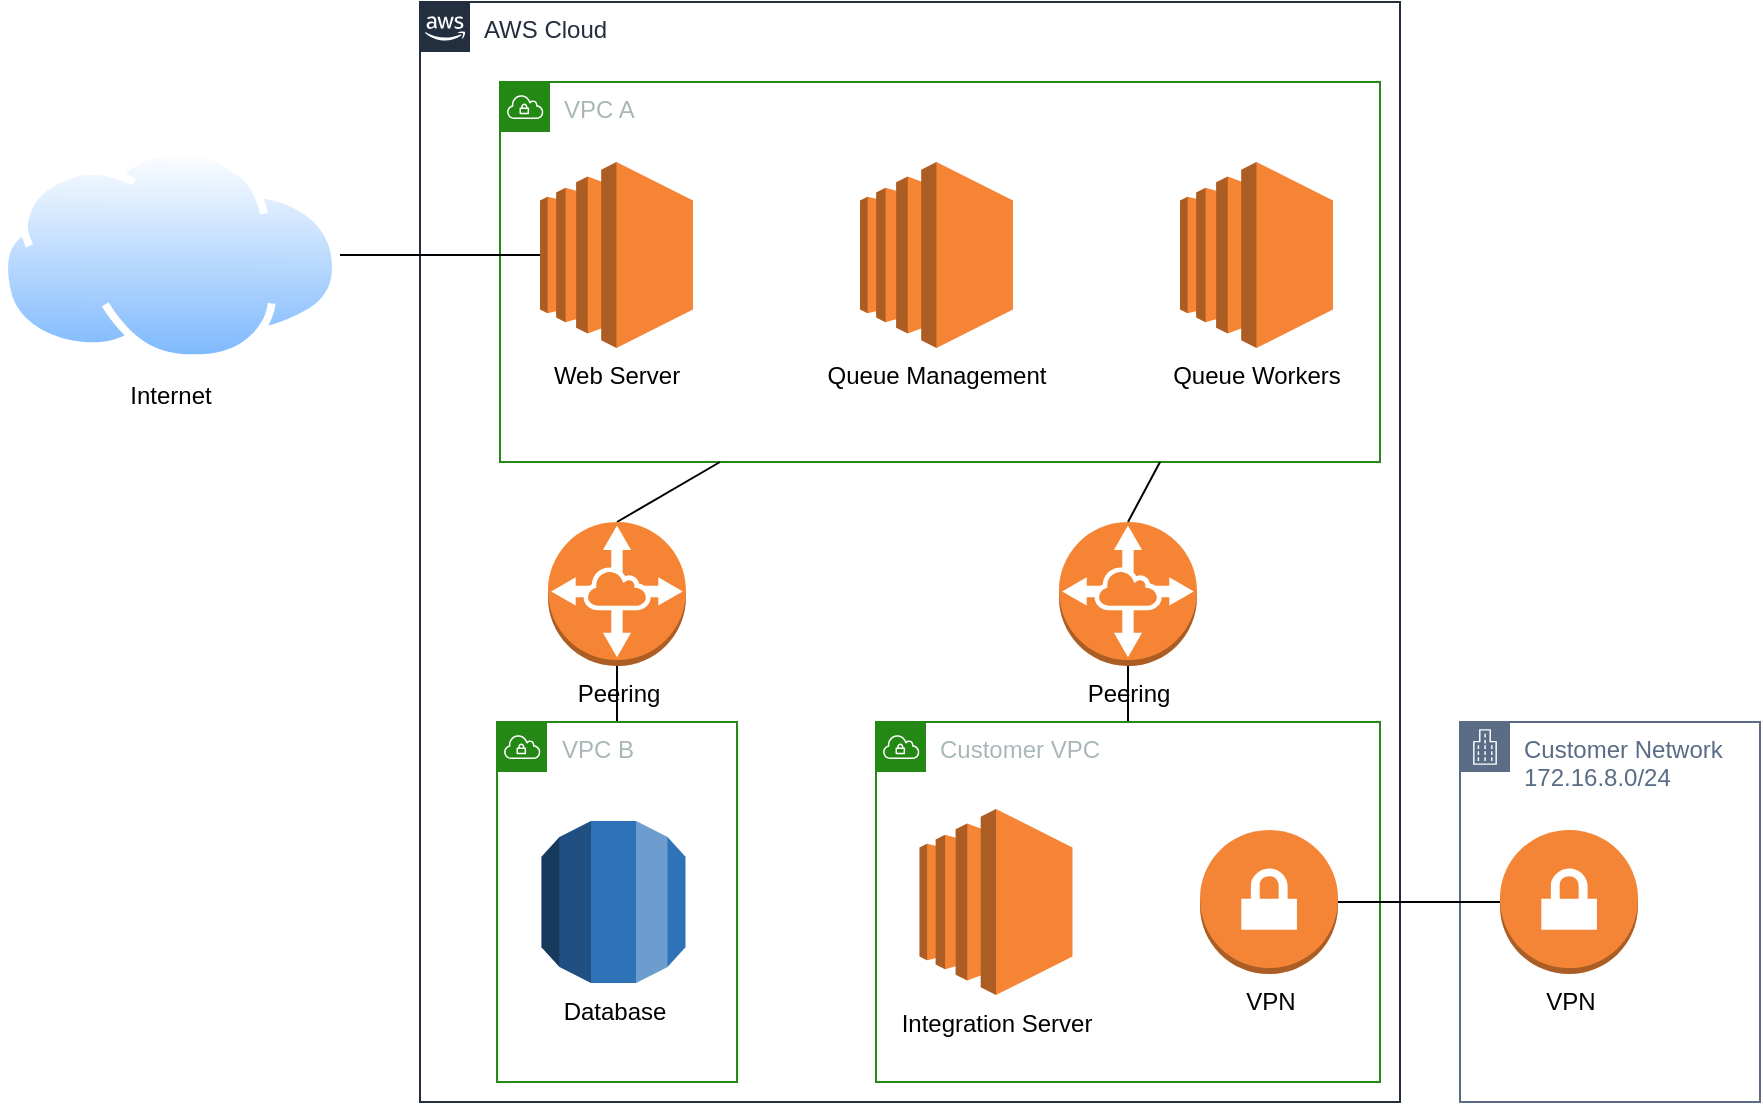 <mxfile version="20.8.16" type="device"><diagram id="Ht1M8jgEwFfnCIfOTk4-" name="Page-1"><mxGraphModel dx="2897" dy="962" grid="1" gridSize="10" guides="1" tooltips="1" connect="1" arrows="1" fold="1" page="1" pageScale="1" pageWidth="1169" pageHeight="827" math="0" shadow="0"><root><mxCell id="0"/><mxCell id="1" parent="0"/><mxCell id="7Hqz1uqErOXVyN08tm9p-1" value="AWS Cloud" style="points=[[0,0],[0.25,0],[0.5,0],[0.75,0],[1,0],[1,0.25],[1,0.5],[1,0.75],[1,1],[0.75,1],[0.5,1],[0.25,1],[0,1],[0,0.75],[0,0.5],[0,0.25]];outlineConnect=0;gradientColor=none;html=1;whiteSpace=wrap;fontSize=12;fontStyle=0;container=1;pointerEvents=0;collapsible=0;recursiveResize=0;shape=mxgraph.aws4.group;grIcon=mxgraph.aws4.group_aws_cloud_alt;strokeColor=#232F3E;fillColor=none;verticalAlign=top;align=left;spacingLeft=30;fontColor=#232F3E;dashed=0;" vertex="1" parent="1"><mxGeometry x="80" y="40" width="490" height="550" as="geometry"/></mxCell><mxCell id="7Hqz1uqErOXVyN08tm9p-6" value="VPC A" style="points=[[0,0],[0.25,0],[0.5,0],[0.75,0],[1,0],[1,0.25],[1,0.5],[1,0.75],[1,1],[0.75,1],[0.5,1],[0.25,1],[0,1],[0,0.75],[0,0.5],[0,0.25]];outlineConnect=0;gradientColor=none;html=1;whiteSpace=wrap;fontSize=12;fontStyle=0;container=1;pointerEvents=0;collapsible=0;recursiveResize=0;shape=mxgraph.aws4.group;grIcon=mxgraph.aws4.group_vpc;strokeColor=#248814;fillColor=none;verticalAlign=top;align=left;spacingLeft=30;fontColor=#AAB7B8;dashed=0;" vertex="1" parent="7Hqz1uqErOXVyN08tm9p-1"><mxGeometry x="40" y="40" width="440" height="190" as="geometry"/></mxCell><mxCell id="7Hqz1uqErOXVyN08tm9p-8" value="Web Server" style="outlineConnect=0;dashed=0;verticalLabelPosition=bottom;verticalAlign=top;align=center;html=1;shape=mxgraph.aws3.ec2;fillColor=#F58534;gradientColor=none;" vertex="1" parent="7Hqz1uqErOXVyN08tm9p-6"><mxGeometry x="20" y="40" width="76.5" height="93" as="geometry"/></mxCell><mxCell id="7Hqz1uqErOXVyN08tm9p-10" value="Queue Management" style="outlineConnect=0;dashed=0;verticalLabelPosition=bottom;verticalAlign=top;align=center;html=1;shape=mxgraph.aws3.ec2;fillColor=#F58534;gradientColor=none;" vertex="1" parent="7Hqz1uqErOXVyN08tm9p-6"><mxGeometry x="180" y="40" width="76.5" height="93" as="geometry"/></mxCell><mxCell id="7Hqz1uqErOXVyN08tm9p-11" value="Queue Workers" style="outlineConnect=0;dashed=0;verticalLabelPosition=bottom;verticalAlign=top;align=center;html=1;shape=mxgraph.aws3.ec2;fillColor=#F58534;gradientColor=none;" vertex="1" parent="7Hqz1uqErOXVyN08tm9p-6"><mxGeometry x="340" y="40" width="76.5" height="93" as="geometry"/></mxCell><mxCell id="7Hqz1uqErOXVyN08tm9p-15" style="rounded=0;orthogonalLoop=1;jettySize=auto;html=1;entryX=0.5;entryY=1;entryDx=0;entryDy=0;entryPerimeter=0;endArrow=none;endFill=0;" edge="1" parent="7Hqz1uqErOXVyN08tm9p-1" source="7Hqz1uqErOXVyN08tm9p-7" target="7Hqz1uqErOXVyN08tm9p-12"><mxGeometry relative="1" as="geometry"/></mxCell><mxCell id="7Hqz1uqErOXVyN08tm9p-7" value="VPC B" style="points=[[0,0],[0.25,0],[0.5,0],[0.75,0],[1,0],[1,0.25],[1,0.5],[1,0.75],[1,1],[0.75,1],[0.5,1],[0.25,1],[0,1],[0,0.75],[0,0.5],[0,0.25]];outlineConnect=0;gradientColor=none;html=1;whiteSpace=wrap;fontSize=12;fontStyle=0;container=1;pointerEvents=0;collapsible=0;recursiveResize=0;shape=mxgraph.aws4.group;grIcon=mxgraph.aws4.group_vpc;strokeColor=#248814;fillColor=none;verticalAlign=top;align=left;spacingLeft=30;fontColor=#AAB7B8;dashed=0;" vertex="1" parent="7Hqz1uqErOXVyN08tm9p-1"><mxGeometry x="38.5" y="360" width="120" height="180" as="geometry"/></mxCell><mxCell id="7Hqz1uqErOXVyN08tm9p-14" value="Database" style="outlineConnect=0;dashed=0;verticalLabelPosition=bottom;verticalAlign=top;align=center;html=1;shape=mxgraph.aws3.rds;fillColor=#2E73B8;gradientColor=none;" vertex="1" parent="7Hqz1uqErOXVyN08tm9p-7"><mxGeometry x="22.25" y="49.5" width="72" height="81" as="geometry"/></mxCell><mxCell id="7Hqz1uqErOXVyN08tm9p-16" style="rounded=0;orthogonalLoop=1;jettySize=auto;html=1;entryX=0.25;entryY=1;entryDx=0;entryDy=0;endArrow=none;endFill=0;exitX=0.5;exitY=0;exitDx=0;exitDy=0;exitPerimeter=0;" edge="1" parent="7Hqz1uqErOXVyN08tm9p-1" source="7Hqz1uqErOXVyN08tm9p-12" target="7Hqz1uqErOXVyN08tm9p-6"><mxGeometry relative="1" as="geometry"/></mxCell><mxCell id="7Hqz1uqErOXVyN08tm9p-12" value="Peering" style="outlineConnect=0;dashed=0;verticalLabelPosition=bottom;verticalAlign=top;align=center;html=1;shape=mxgraph.aws3.vpc_peering;fillColor=#F58534;gradientColor=none;" vertex="1" parent="7Hqz1uqErOXVyN08tm9p-1"><mxGeometry x="64" y="260" width="69" height="72" as="geometry"/></mxCell><mxCell id="7Hqz1uqErOXVyN08tm9p-18" style="rounded=0;orthogonalLoop=1;jettySize=auto;html=1;endArrow=none;endFill=0;exitX=0.5;exitY=0;exitDx=0;exitDy=0;exitPerimeter=0;entryX=0.75;entryY=1;entryDx=0;entryDy=0;" edge="1" parent="7Hqz1uqErOXVyN08tm9p-1" source="7Hqz1uqErOXVyN08tm9p-17" target="7Hqz1uqErOXVyN08tm9p-6"><mxGeometry relative="1" as="geometry"/></mxCell><mxCell id="7Hqz1uqErOXVyN08tm9p-22" style="rounded=0;orthogonalLoop=1;jettySize=auto;html=1;entryX=0.5;entryY=0;entryDx=0;entryDy=0;endArrow=none;endFill=0;exitX=0.5;exitY=1;exitDx=0;exitDy=0;exitPerimeter=0;" edge="1" parent="7Hqz1uqErOXVyN08tm9p-1" source="7Hqz1uqErOXVyN08tm9p-17" target="7Hqz1uqErOXVyN08tm9p-19"><mxGeometry relative="1" as="geometry"/></mxCell><mxCell id="7Hqz1uqErOXVyN08tm9p-17" value="Peering" style="outlineConnect=0;dashed=0;verticalLabelPosition=bottom;verticalAlign=top;align=center;html=1;shape=mxgraph.aws3.vpc_peering;fillColor=#F58534;gradientColor=none;" vertex="1" parent="7Hqz1uqErOXVyN08tm9p-1"><mxGeometry x="319.5" y="260" width="69" height="72" as="geometry"/></mxCell><mxCell id="7Hqz1uqErOXVyN08tm9p-19" value="Customer VPC" style="points=[[0,0],[0.25,0],[0.5,0],[0.75,0],[1,0],[1,0.25],[1,0.5],[1,0.75],[1,1],[0.75,1],[0.5,1],[0.25,1],[0,1],[0,0.75],[0,0.5],[0,0.25]];outlineConnect=0;gradientColor=none;html=1;whiteSpace=wrap;fontSize=12;fontStyle=0;container=1;pointerEvents=0;collapsible=0;recursiveResize=0;shape=mxgraph.aws4.group;grIcon=mxgraph.aws4.group_vpc;strokeColor=#248814;fillColor=none;verticalAlign=top;align=left;spacingLeft=30;fontColor=#AAB7B8;dashed=0;" vertex="1" parent="7Hqz1uqErOXVyN08tm9p-1"><mxGeometry x="228" y="360" width="252" height="180" as="geometry"/></mxCell><mxCell id="7Hqz1uqErOXVyN08tm9p-21" value="Integration Server" style="outlineConnect=0;dashed=0;verticalLabelPosition=bottom;verticalAlign=top;align=center;html=1;shape=mxgraph.aws3.ec2;fillColor=#F58534;gradientColor=none;" vertex="1" parent="7Hqz1uqErOXVyN08tm9p-19"><mxGeometry x="21.75" y="43.5" width="76.5" height="93" as="geometry"/></mxCell><mxCell id="7Hqz1uqErOXVyN08tm9p-24" value="VPN" style="outlineConnect=0;dashed=0;verticalLabelPosition=bottom;verticalAlign=top;align=center;html=1;shape=mxgraph.aws3.vpn_gateway;fillColor=#F58536;gradientColor=none;" vertex="1" parent="7Hqz1uqErOXVyN08tm9p-19"><mxGeometry x="162" y="54" width="69" height="72" as="geometry"/></mxCell><mxCell id="7Hqz1uqErOXVyN08tm9p-25" style="edgeStyle=none;rounded=0;orthogonalLoop=1;jettySize=auto;html=1;entryX=0;entryY=0.5;entryDx=0;entryDy=0;entryPerimeter=0;endArrow=none;endFill=0;" edge="1" parent="1" source="7Hqz1uqErOXVyN08tm9p-3" target="7Hqz1uqErOXVyN08tm9p-8"><mxGeometry relative="1" as="geometry"/></mxCell><mxCell id="7Hqz1uqErOXVyN08tm9p-3" value="Internet" style="aspect=fixed;perimeter=ellipsePerimeter;html=1;align=center;shadow=0;dashed=0;spacingTop=3;image;image=img/lib/active_directory/internet_cloud.svg;" vertex="1" parent="1"><mxGeometry x="-130" y="112.95" width="170" height="107.1" as="geometry"/></mxCell><mxCell id="7Hqz1uqErOXVyN08tm9p-26" value="Customer Network&lt;br&gt;172.16.8.0/24" style="points=[[0,0],[0.25,0],[0.5,0],[0.75,0],[1,0],[1,0.25],[1,0.5],[1,0.75],[1,1],[0.75,1],[0.5,1],[0.25,1],[0,1],[0,0.75],[0,0.5],[0,0.25]];outlineConnect=0;gradientColor=none;html=1;whiteSpace=wrap;fontSize=12;fontStyle=0;container=1;pointerEvents=0;collapsible=0;recursiveResize=0;shape=mxgraph.aws4.group;grIcon=mxgraph.aws4.group_corporate_data_center;strokeColor=#5A6C86;fillColor=none;verticalAlign=top;align=left;spacingLeft=30;fontColor=#5A6C86;dashed=0;" vertex="1" parent="1"><mxGeometry x="600" y="400" width="150" height="190" as="geometry"/></mxCell><mxCell id="7Hqz1uqErOXVyN08tm9p-27" value="VPN" style="outlineConnect=0;dashed=0;verticalLabelPosition=bottom;verticalAlign=top;align=center;html=1;shape=mxgraph.aws3.vpn_gateway;fillColor=#F58536;gradientColor=none;" vertex="1" parent="7Hqz1uqErOXVyN08tm9p-26"><mxGeometry x="20" y="54" width="69" height="72" as="geometry"/></mxCell><mxCell id="7Hqz1uqErOXVyN08tm9p-28" style="edgeStyle=none;rounded=0;orthogonalLoop=1;jettySize=auto;html=1;exitX=1;exitY=0.5;exitDx=0;exitDy=0;exitPerimeter=0;entryX=0;entryY=0.5;entryDx=0;entryDy=0;entryPerimeter=0;endArrow=none;endFill=0;" edge="1" parent="1" source="7Hqz1uqErOXVyN08tm9p-24" target="7Hqz1uqErOXVyN08tm9p-27"><mxGeometry relative="1" as="geometry"/></mxCell></root></mxGraphModel></diagram></mxfile>